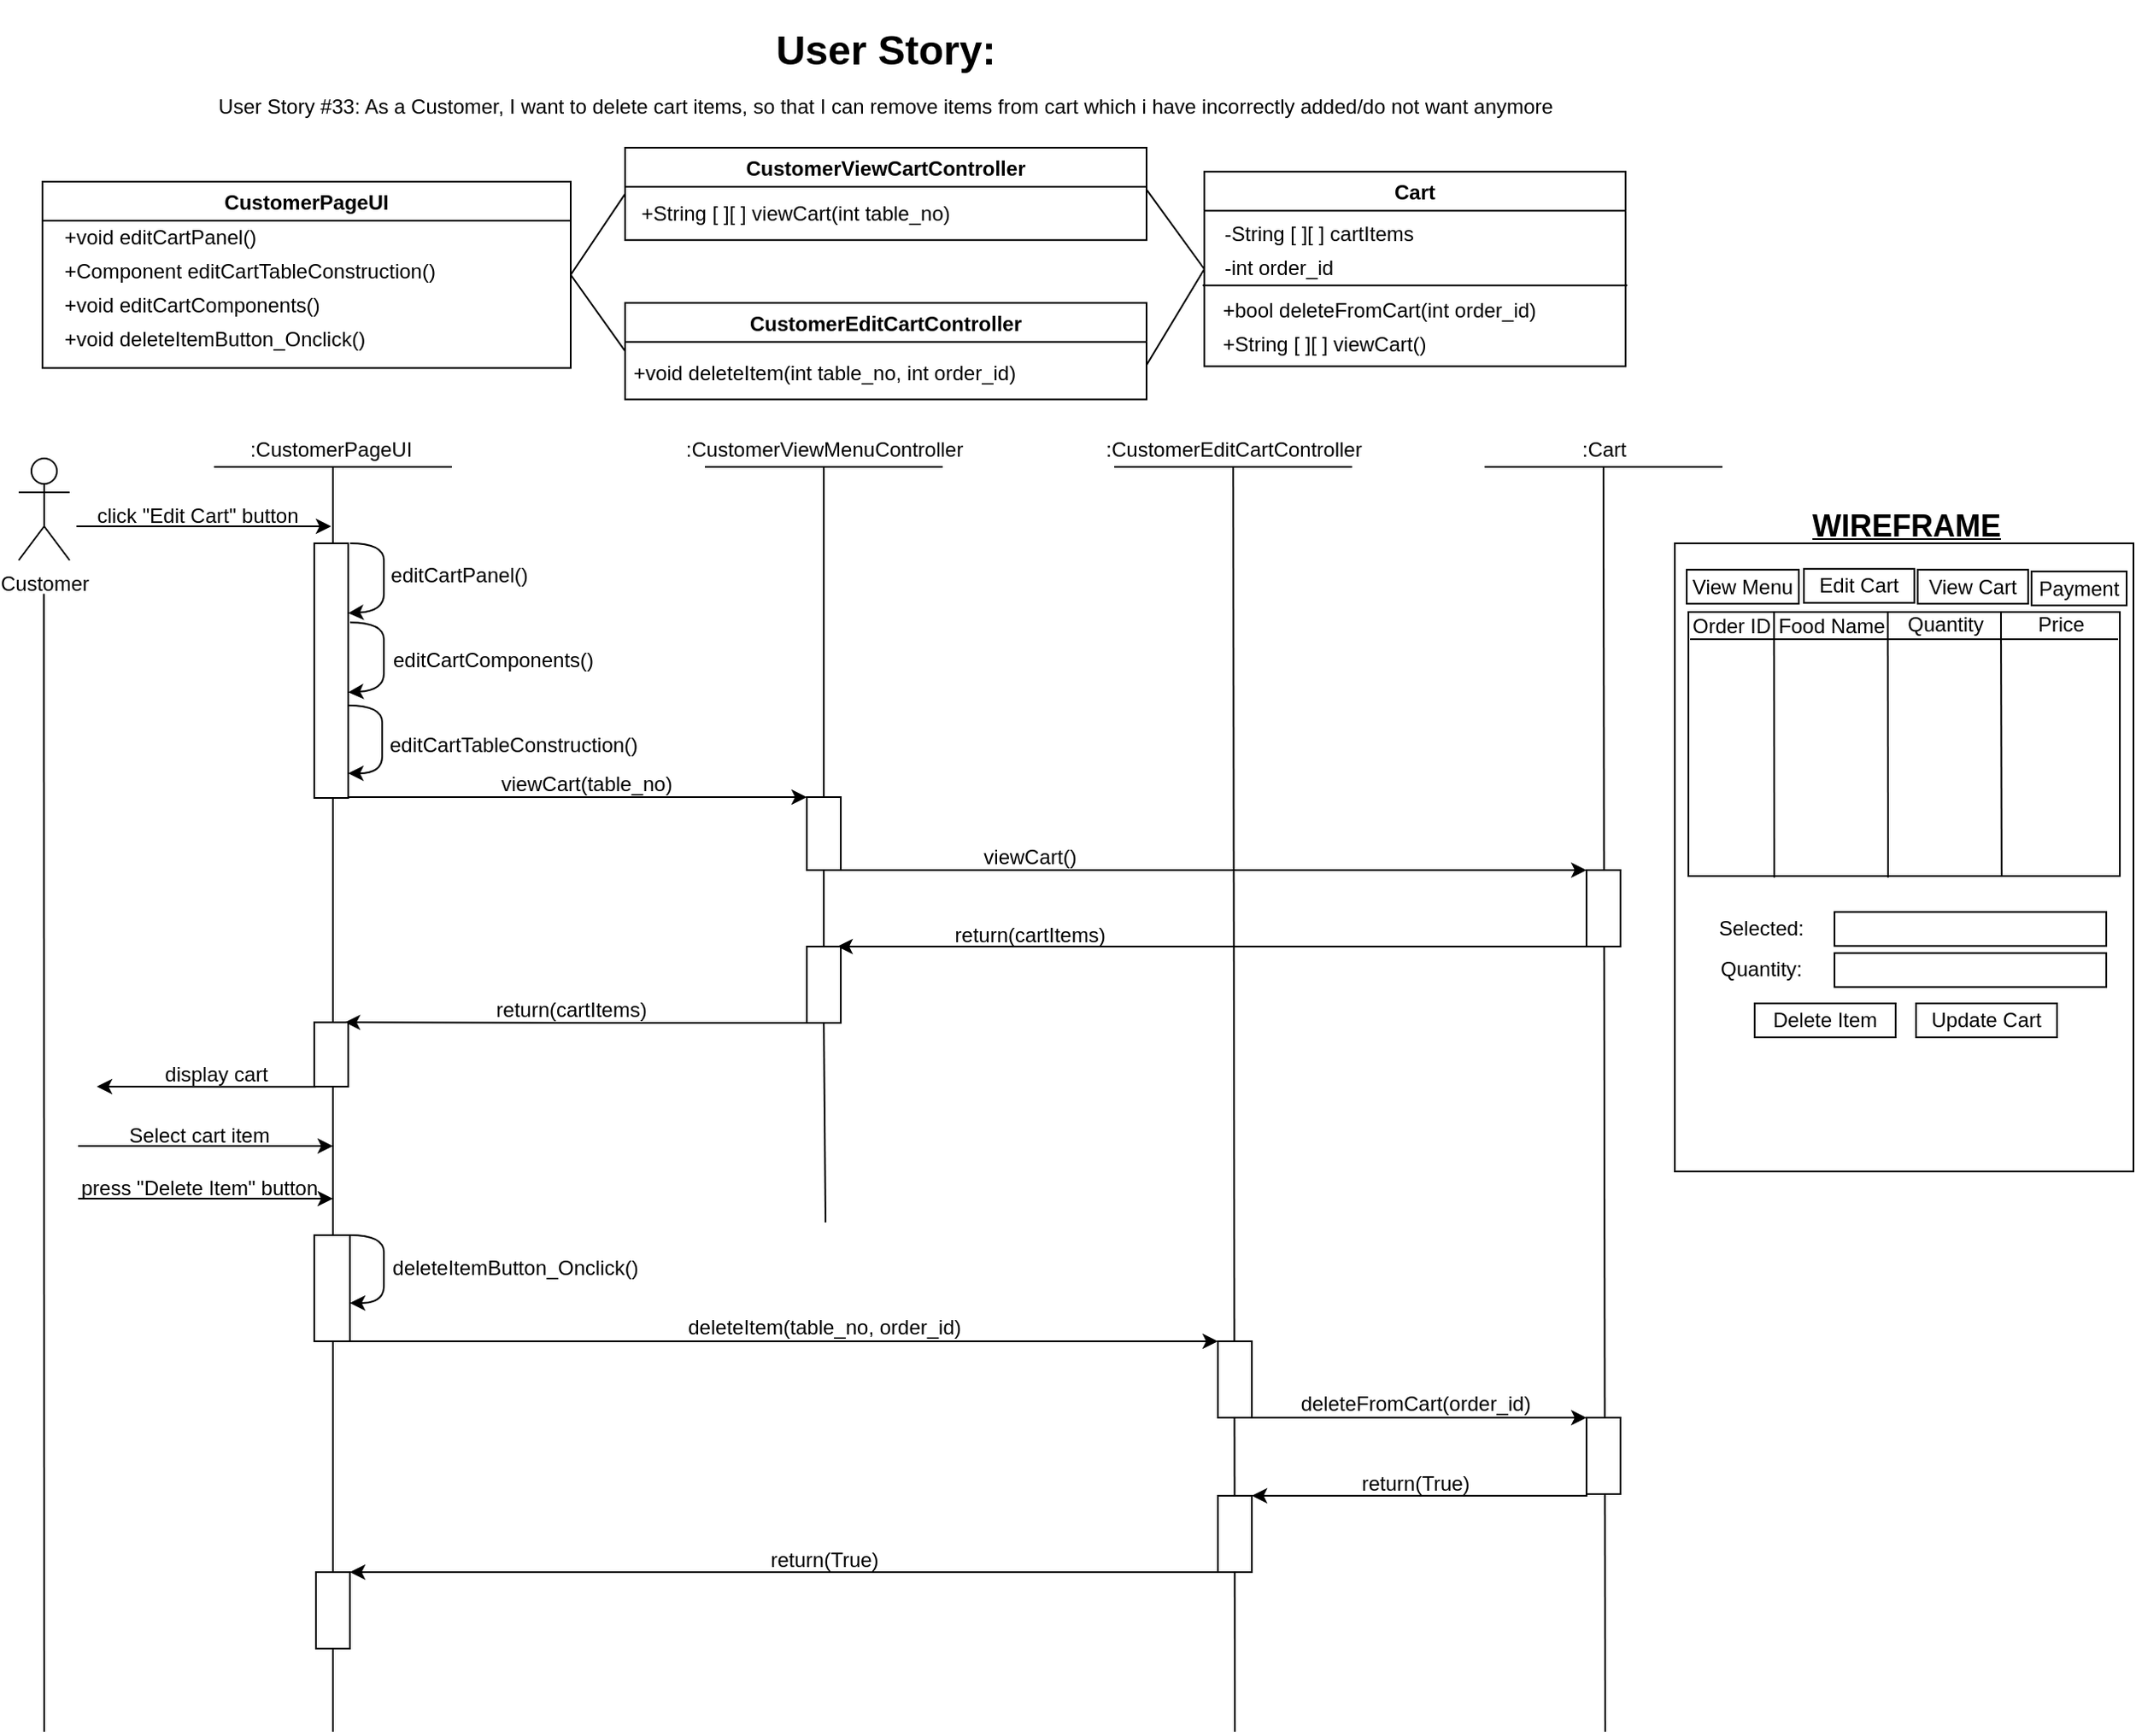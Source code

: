 <mxfile version="17.4.2" type="device"><diagram id="kgpKYQtTHZ0yAKxKKP6v" name="Page-1"><mxGraphModel dx="1342" dy="905" grid="1" gridSize="10" guides="1" tooltips="1" connect="1" arrows="1" fold="1" page="1" pageScale="1" pageWidth="1100" pageHeight="850" math="0" shadow="0"><root><mxCell id="0"/><mxCell id="1" parent="0"/><mxCell id="mVnDYLcZ4ThO6AwSMS_t-3" value="" style="endArrow=none;html=1;rounded=0;entryX=0.5;entryY=0.982;entryDx=0;entryDy=0;entryPerimeter=0;" parent="1" target="mVnDYLcZ4ThO6AwSMS_t-1" edge="1"><mxGeometry width="50" height="50" relative="1" as="geometry"><mxPoint x="959" y="1030" as="sourcePoint"/><mxPoint x="958" y="290" as="targetPoint"/></mxGeometry></mxCell><mxCell id="jZgrcrFYeaZh8gr0yXMg-41" value="" style="rounded=0;whiteSpace=wrap;html=1;" parent="1" vertex="1"><mxGeometry x="1000" y="330" width="270" height="370" as="geometry"/></mxCell><mxCell id="jZgrcrFYeaZh8gr0yXMg-58" value="" style="endArrow=none;html=1;rounded=0;fontSize=17;" parent="1" edge="1"><mxGeometry width="50" height="50" relative="1" as="geometry"><mxPoint x="210" y="1030" as="sourcePoint"/><mxPoint x="210" y="285.5" as="targetPoint"/></mxGeometry></mxCell><mxCell id="jZgrcrFYeaZh8gr0yXMg-2" value="CustomerPageUI" style="swimlane;" parent="1" vertex="1"><mxGeometry x="39" y="117" width="311" height="109.79" as="geometry"/></mxCell><mxCell id="jZgrcrFYeaZh8gr0yXMg-3" value="+void editCartPanel()" style="text;html=1;align=left;verticalAlign=middle;resizable=0;points=[];autosize=1;strokeColor=none;fillColor=none;" parent="jZgrcrFYeaZh8gr0yXMg-2" vertex="1"><mxGeometry x="11" y="23" width="130" height="20" as="geometry"/></mxCell><mxCell id="UyJxPFIOWj1iNq7rBaPs-1" value="+Component editCartTableConstruction()" style="text;html=1;align=left;verticalAlign=middle;resizable=0;points=[];autosize=1;strokeColor=none;fillColor=none;" parent="jZgrcrFYeaZh8gr0yXMg-2" vertex="1"><mxGeometry x="11" y="43" width="230" height="20" as="geometry"/></mxCell><mxCell id="3pkiMZ76L7Jx5bTfX0Fe-9" value="+void editCartComponents()" style="text;html=1;align=left;verticalAlign=middle;resizable=0;points=[];autosize=1;strokeColor=none;fillColor=none;" parent="jZgrcrFYeaZh8gr0yXMg-2" vertex="1"><mxGeometry x="11" y="63" width="170" height="20" as="geometry"/></mxCell><mxCell id="3pkiMZ76L7Jx5bTfX0Fe-10" value="+void deleteItemButton_Onclick()" style="text;html=1;align=left;verticalAlign=middle;resizable=0;points=[];autosize=1;strokeColor=none;fillColor=none;" parent="jZgrcrFYeaZh8gr0yXMg-2" vertex="1"><mxGeometry x="11" y="83.0" width="190" height="20" as="geometry"/></mxCell><mxCell id="jZgrcrFYeaZh8gr0yXMg-6" value="CustomerViewCartController" style="swimlane;startSize=23;" parent="1" vertex="1"><mxGeometry x="382" y="97" width="307" height="54.32" as="geometry"/></mxCell><mxCell id="jZgrcrFYeaZh8gr0yXMg-7" value="&lt;div style=&quot;text-align: left&quot;&gt;+String [ ][ ] viewCart(int table_no)&lt;/div&gt;" style="text;html=1;align=center;verticalAlign=middle;resizable=0;points=[];autosize=1;strokeColor=none;fillColor=none;" parent="jZgrcrFYeaZh8gr0yXMg-6" vertex="1"><mxGeometry y="29" width="200" height="20" as="geometry"/></mxCell><mxCell id="jZgrcrFYeaZh8gr0yXMg-8" value="Cart" style="swimlane;" parent="1" vertex="1"><mxGeometry x="723" y="111.18" width="248" height="114.61" as="geometry"/></mxCell><mxCell id="jZgrcrFYeaZh8gr0yXMg-12" value="" style="endArrow=none;html=1;rounded=0;" parent="jZgrcrFYeaZh8gr0yXMg-8" edge="1"><mxGeometry width="50" height="50" relative="1" as="geometry"><mxPoint x="-1" y="67" as="sourcePoint"/><mxPoint x="249" y="67" as="targetPoint"/></mxGeometry></mxCell><mxCell id="jZgrcrFYeaZh8gr0yXMg-13" value="&lt;div style=&quot;text-align: justify&quot;&gt;+String [ ][ ] viewCart()&lt;/div&gt;" style="text;html=1;align=left;verticalAlign=middle;resizable=0;points=[];autosize=1;strokeColor=none;fillColor=none;" parent="jZgrcrFYeaZh8gr0yXMg-8" vertex="1"><mxGeometry x="9" y="92" width="140" height="20" as="geometry"/></mxCell><mxCell id="8a033JhcUuYnLw-s18lT-4" value="-String [ ][ ] cartItems" style="text;html=1;align=left;verticalAlign=middle;resizable=0;points=[];autosize=1;strokeColor=none;fillColor=none;" parent="jZgrcrFYeaZh8gr0yXMg-8" vertex="1"><mxGeometry x="10" y="27" width="130" height="20" as="geometry"/></mxCell><mxCell id="3pkiMZ76L7Jx5bTfX0Fe-19" value="&lt;div style=&quot;text-align: justify&quot;&gt;+bool deleteFromCart(int order_id)&lt;/div&gt;" style="text;html=1;align=left;verticalAlign=middle;resizable=0;points=[];autosize=1;strokeColor=none;fillColor=none;" parent="jZgrcrFYeaZh8gr0yXMg-8" vertex="1"><mxGeometry x="9" y="72" width="200" height="20" as="geometry"/></mxCell><mxCell id="3pkiMZ76L7Jx5bTfX0Fe-18" value="-int order_id" style="text;html=1;align=left;verticalAlign=middle;resizable=0;points=[];autosize=1;strokeColor=none;fillColor=none;" parent="jZgrcrFYeaZh8gr0yXMg-8" vertex="1"><mxGeometry x="10" y="47.0" width="80" height="20" as="geometry"/></mxCell><mxCell id="jZgrcrFYeaZh8gr0yXMg-15" value="" style="endArrow=none;html=1;rounded=0;exitX=1;exitY=0.5;exitDx=0;exitDy=0;entryX=0;entryY=0.5;entryDx=0;entryDy=0;" parent="1" source="jZgrcrFYeaZh8gr0yXMg-2" target="jZgrcrFYeaZh8gr0yXMg-6" edge="1"><mxGeometry width="50" height="50" relative="1" as="geometry"><mxPoint x="573" y="428.33" as="sourcePoint"/><mxPoint x="623" y="378.33" as="targetPoint"/></mxGeometry></mxCell><mxCell id="jZgrcrFYeaZh8gr0yXMg-16" value="" style="endArrow=none;html=1;rounded=0;entryX=0;entryY=0.5;entryDx=0;entryDy=0;exitX=1;exitY=0.5;exitDx=0;exitDy=0;" parent="1" target="jZgrcrFYeaZh8gr0yXMg-8" edge="1"><mxGeometry width="50" height="50" relative="1" as="geometry"><mxPoint x="689" y="121.71" as="sourcePoint"/><mxPoint x="740" y="121.71" as="targetPoint"/></mxGeometry></mxCell><mxCell id="jZgrcrFYeaZh8gr0yXMg-17" style="edgeStyle=orthogonalEdgeStyle;rounded=0;orthogonalLoop=1;jettySize=auto;html=1;" parent="1" edge="1"><mxGeometry relative="1" as="geometry"><mxPoint x="209" y="320" as="targetPoint"/><Array as="points"><mxPoint x="109" y="320"/><mxPoint x="109" y="320"/></Array><mxPoint x="59" y="320" as="sourcePoint"/></mxGeometry></mxCell><mxCell id="jZgrcrFYeaZh8gr0yXMg-18" value="Customer" style="shape=umlActor;verticalLabelPosition=bottom;verticalAlign=top;html=1;outlineConnect=0;" parent="1" vertex="1"><mxGeometry x="25" y="280" width="30" height="60" as="geometry"/></mxCell><mxCell id="jZgrcrFYeaZh8gr0yXMg-19" value=":CustomerPageUI" style="text;html=1;strokeColor=none;fillColor=none;align=center;verticalAlign=middle;whiteSpace=wrap;rounded=0;" parent="1" vertex="1"><mxGeometry x="179" y="260" width="60" height="30" as="geometry"/></mxCell><mxCell id="jZgrcrFYeaZh8gr0yXMg-20" value=":CustomerViewMenuController" style="text;html=1;align=center;verticalAlign=middle;resizable=0;points=[];autosize=1;strokeColor=none;fillColor=none;" parent="1" vertex="1"><mxGeometry x="409" y="265" width="180" height="20" as="geometry"/></mxCell><mxCell id="jZgrcrFYeaZh8gr0yXMg-21" value=":CustomerEditCartController" style="text;html=1;align=center;verticalAlign=middle;resizable=0;points=[];autosize=1;strokeColor=none;fillColor=none;" parent="1" vertex="1"><mxGeometry x="655" y="265" width="170" height="20" as="geometry"/></mxCell><mxCell id="jZgrcrFYeaZh8gr0yXMg-22" value="" style="endArrow=none;html=1;rounded=0;" parent="1" edge="1"><mxGeometry width="50" height="50" relative="1" as="geometry"><mxPoint x="140" y="285" as="sourcePoint"/><mxPoint x="280.0" y="285" as="targetPoint"/></mxGeometry></mxCell><mxCell id="jZgrcrFYeaZh8gr0yXMg-23" value="" style="endArrow=none;html=1;rounded=0;" parent="1" edge="1"><mxGeometry width="50" height="50" relative="1" as="geometry"><mxPoint x="429.0" y="285" as="sourcePoint"/><mxPoint x="569" y="285" as="targetPoint"/></mxGeometry></mxCell><mxCell id="jZgrcrFYeaZh8gr0yXMg-24" value="" style="endArrow=none;html=1;rounded=0;" parent="1" edge="1"><mxGeometry width="50" height="50" relative="1" as="geometry"><mxPoint x="670" y="285" as="sourcePoint"/><mxPoint x="810" y="285" as="targetPoint"/></mxGeometry></mxCell><mxCell id="jZgrcrFYeaZh8gr0yXMg-27" value="" style="endArrow=classic;html=1;rounded=0;entryX=0;entryY=0;entryDx=0;entryDy=0;" parent="1" edge="1"><mxGeometry width="50" height="50" relative="1" as="geometry"><mxPoint x="209" y="479.5" as="sourcePoint"/><mxPoint x="489" y="479.5" as="targetPoint"/></mxGeometry></mxCell><mxCell id="jZgrcrFYeaZh8gr0yXMg-28" value="&lt;div style=&quot;text-align: left&quot;&gt;&lt;span&gt;viewCart(table_no)&lt;/span&gt;&lt;/div&gt;" style="text;html=1;align=center;verticalAlign=middle;resizable=0;points=[];autosize=1;strokeColor=none;fillColor=none;" parent="1" vertex="1"><mxGeometry x="299" y="461.5" width="120" height="20" as="geometry"/></mxCell><mxCell id="jZgrcrFYeaZh8gr0yXMg-29" style="edgeStyle=orthogonalEdgeStyle;rounded=0;orthogonalLoop=1;jettySize=auto;html=1;exitX=1;exitY=1;exitDx=0;exitDy=0;entryX=0;entryY=0;entryDx=0;entryDy=0;" parent="1" source="jZgrcrFYeaZh8gr0yXMg-57" target="jZgrcrFYeaZh8gr0yXMg-53" edge="1"><mxGeometry relative="1" as="geometry"><Array as="points"><mxPoint x="723" y="522.5"/><mxPoint x="723" y="522.5"/></Array><mxPoint x="509" y="527.5" as="sourcePoint"/></mxGeometry></mxCell><mxCell id="jZgrcrFYeaZh8gr0yXMg-30" value="" style="endArrow=none;html=1;rounded=0;startArrow=none;entryX=0.5;entryY=1;entryDx=0;entryDy=0;entryPerimeter=0;" parent="1" source="jZgrcrFYeaZh8gr0yXMg-100" target="jZgrcrFYeaZh8gr0yXMg-20" edge="1"><mxGeometry width="50" height="50" relative="1" as="geometry"><mxPoint x="499" y="962.5" as="sourcePoint"/><mxPoint x="497" y="280" as="targetPoint"/></mxGeometry></mxCell><mxCell id="jZgrcrFYeaZh8gr0yXMg-34" value="" style="endArrow=none;html=1;rounded=0;entryX=0.5;entryY=0.982;entryDx=0;entryDy=0;entryPerimeter=0;" parent="1" target="jZgrcrFYeaZh8gr0yXMg-21" edge="1"><mxGeometry width="50" height="50" relative="1" as="geometry"><mxPoint x="741" y="1030" as="sourcePoint"/><mxPoint x="740" y="290" as="targetPoint"/></mxGeometry></mxCell><mxCell id="jZgrcrFYeaZh8gr0yXMg-42" value="View Menu" style="rounded=0;whiteSpace=wrap;html=1;" parent="1" vertex="1"><mxGeometry x="1007" y="345.59" width="66" height="20" as="geometry"/></mxCell><mxCell id="jZgrcrFYeaZh8gr0yXMg-44" value="Edit Cart" style="rounded=0;whiteSpace=wrap;html=1;" parent="1" vertex="1"><mxGeometry x="1076" y="345.09" width="65" height="20" as="geometry"/></mxCell><mxCell id="jZgrcrFYeaZh8gr0yXMg-45" value="View Cart" style="rounded=0;whiteSpace=wrap;html=1;" parent="1" vertex="1"><mxGeometry x="1143" y="345.59" width="65" height="20" as="geometry"/></mxCell><mxCell id="jZgrcrFYeaZh8gr0yXMg-46" value="Payment" style="rounded=0;whiteSpace=wrap;html=1;" parent="1" vertex="1"><mxGeometry x="1210" y="346.59" width="56" height="20" as="geometry"/></mxCell><mxCell id="jZgrcrFYeaZh8gr0yXMg-51" value="Delete Item" style="rounded=0;whiteSpace=wrap;html=1;" parent="1" vertex="1"><mxGeometry x="1047" y="601" width="83" height="20" as="geometry"/></mxCell><mxCell id="jZgrcrFYeaZh8gr0yXMg-52" value="&lt;b&gt;&lt;u&gt;&lt;font style=&quot;font-size: 18px&quot;&gt;WIREFRAME&lt;/font&gt;&lt;/u&gt;&lt;/b&gt;" style="text;html=1;align=center;verticalAlign=middle;resizable=0;points=[];autosize=1;strokeColor=none;fillColor=none;" parent="1" vertex="1"><mxGeometry x="1071" y="310" width="130" height="20" as="geometry"/></mxCell><mxCell id="jZgrcrFYeaZh8gr0yXMg-102" style="edgeStyle=orthogonalEdgeStyle;rounded=0;orthogonalLoop=1;jettySize=auto;html=1;exitX=0;exitY=1;exitDx=0;exitDy=0;entryX=0.5;entryY=0;entryDx=0;entryDy=0;fontSize=12;" parent="1" source="jZgrcrFYeaZh8gr0yXMg-53" edge="1"><mxGeometry relative="1" as="geometry"><mxPoint x="807" y="567.5" as="sourcePoint"/><mxPoint x="507" y="567.5" as="targetPoint"/><Array as="points"><mxPoint x="680" y="568"/><mxPoint x="680" y="568"/></Array></mxGeometry></mxCell><mxCell id="jZgrcrFYeaZh8gr0yXMg-53" value="" style="rounded=0;whiteSpace=wrap;html=1;" parent="1" vertex="1"><mxGeometry x="948" y="522.5" width="20" height="45" as="geometry"/></mxCell><mxCell id="jZgrcrFYeaZh8gr0yXMg-54" value="click &quot;Edit Cart&quot; button" style="text;html=1;align=center;verticalAlign=middle;resizable=0;points=[];autosize=1;strokeColor=none;fillColor=none;" parent="1" vertex="1"><mxGeometry x="65" y="304" width="130" height="20" as="geometry"/></mxCell><mxCell id="jZgrcrFYeaZh8gr0yXMg-57" value="" style="rounded=0;whiteSpace=wrap;html=1;" parent="1" vertex="1"><mxGeometry x="489" y="479.5" width="20" height="43" as="geometry"/></mxCell><mxCell id="jZgrcrFYeaZh8gr0yXMg-63" value="" style="curved=1;endArrow=classic;html=1;rounded=0;entryX=0.95;entryY=0.392;entryDx=0;entryDy=0;exitX=1;exitY=0;exitDx=0;exitDy=0;entryPerimeter=0;" parent="1" edge="1"><mxGeometry width="50" height="50" relative="1" as="geometry"><mxPoint x="220" y="330" as="sourcePoint"/><mxPoint x="219.0" y="371.16" as="targetPoint"/><Array as="points"><mxPoint x="240" y="330"/><mxPoint x="240" y="350"/><mxPoint x="240" y="370"/></Array></mxGeometry></mxCell><mxCell id="jZgrcrFYeaZh8gr0yXMg-64" value="" style="rounded=0;whiteSpace=wrap;html=1;" parent="1" vertex="1"><mxGeometry x="199" y="330" width="20" height="150" as="geometry"/></mxCell><mxCell id="jZgrcrFYeaZh8gr0yXMg-65" value="&lt;span style=&quot;font-size: 12px&quot;&gt;editCartPanel()&lt;/span&gt;" style="text;html=1;align=center;verticalAlign=middle;resizable=0;points=[];autosize=1;strokeColor=none;fillColor=none;fontSize=16;" parent="1" vertex="1"><mxGeometry x="234" y="331.76" width="100" height="30" as="geometry"/></mxCell><mxCell id="jZgrcrFYeaZh8gr0yXMg-84" value="" style="rounded=0;whiteSpace=wrap;html=1;" parent="1" vertex="1"><mxGeometry x="1008" y="370.5" width="254" height="155.5" as="geometry"/></mxCell><mxCell id="jZgrcrFYeaZh8gr0yXMg-85" value="Order ID" style="text;html=1;align=center;verticalAlign=middle;resizable=0;points=[];autosize=1;strokeColor=none;fillColor=none;" parent="1" vertex="1"><mxGeometry x="1003" y="368.5" width="60" height="20" as="geometry"/></mxCell><mxCell id="jZgrcrFYeaZh8gr0yXMg-86" value="Food Name" style="text;html=1;align=center;verticalAlign=middle;resizable=0;points=[];autosize=1;strokeColor=none;fillColor=none;" parent="1" vertex="1"><mxGeometry x="1052" y="368.5" width="80" height="20" as="geometry"/></mxCell><mxCell id="jZgrcrFYeaZh8gr0yXMg-88" value="Price" style="text;html=1;align=center;verticalAlign=middle;resizable=0;points=[];autosize=1;strokeColor=none;fillColor=none;" parent="1" vertex="1"><mxGeometry x="1207" y="367.5" width="40" height="20" as="geometry"/></mxCell><mxCell id="jZgrcrFYeaZh8gr0yXMg-90" value="" style="endArrow=none;html=1;rounded=0;entryX=0.033;entryY=-0.067;entryDx=0;entryDy=0;entryPerimeter=0;exitX=0.262;exitY=1.006;exitDx=0;exitDy=0;exitPerimeter=0;" parent="1" edge="1"><mxGeometry width="50" height="50" relative="1" as="geometry"><mxPoint x="1058.548" y="526.933" as="sourcePoint"/><mxPoint x="1058.36" y="370.56" as="targetPoint"/></mxGeometry></mxCell><mxCell id="jZgrcrFYeaZh8gr0yXMg-92" value="" style="endArrow=none;html=1;rounded=0;entryX=0.033;entryY=-0.067;entryDx=0;entryDy=0;entryPerimeter=0;exitX=0.726;exitY=1.003;exitDx=0;exitDy=0;exitPerimeter=0;" parent="1" source="jZgrcrFYeaZh8gr0yXMg-84" edge="1"><mxGeometry width="50" height="50" relative="1" as="geometry"><mxPoint x="1192.636" y="510.44" as="sourcePoint"/><mxPoint x="1192" y="370.5" as="targetPoint"/></mxGeometry></mxCell><mxCell id="jZgrcrFYeaZh8gr0yXMg-94" value="" style="endArrow=none;html=1;rounded=0;exitX=0.194;exitY=0.99;exitDx=0;exitDy=0;exitPerimeter=0;" parent="1" edge="1"><mxGeometry width="50" height="50" relative="1" as="geometry"><mxPoint x="1008.996" y="386.5" as="sourcePoint"/><mxPoint x="1261" y="386.5" as="targetPoint"/></mxGeometry></mxCell><mxCell id="jZgrcrFYeaZh8gr0yXMg-99" value="&lt;h1&gt;User Story:&lt;br&gt;&lt;font style=&quot;font-size: 12px ; font-weight: normal&quot;&gt;User Story #33: As a Customer, I want to delete cart items, so that I can remove items from cart which i have incorrectly added/do not want anymore&lt;/font&gt;&lt;/h1&gt;" style="text;html=1;strokeColor=none;fillColor=none;spacing=5;spacingTop=-20;whiteSpace=wrap;overflow=hidden;rounded=0;align=center;" parent="1" vertex="1"><mxGeometry x="123" y="20" width="825" height="75" as="geometry"/></mxCell><mxCell id="jZgrcrFYeaZh8gr0yXMg-100" value="" style="rounded=0;whiteSpace=wrap;html=1;" parent="1" vertex="1"><mxGeometry x="489" y="567.5" width="20" height="45" as="geometry"/></mxCell><mxCell id="jZgrcrFYeaZh8gr0yXMg-101" value="" style="endArrow=none;html=1;rounded=0;startArrow=none;entryX=0.5;entryY=1;entryDx=0;entryDy=0;entryPerimeter=0;" parent="1" target="jZgrcrFYeaZh8gr0yXMg-100" edge="1"><mxGeometry width="50" height="50" relative="1" as="geometry"><mxPoint x="500" y="730" as="sourcePoint"/><mxPoint x="499" y="274.27" as="targetPoint"/></mxGeometry></mxCell><mxCell id="jZgrcrFYeaZh8gr0yXMg-103" value="return(cartItems)" style="text;html=1;align=center;verticalAlign=middle;resizable=0;points=[];autosize=1;strokeColor=none;fillColor=none;fontSize=12;" parent="1" vertex="1"><mxGeometry x="570" y="550.5" width="100" height="20" as="geometry"/></mxCell><mxCell id="jZgrcrFYeaZh8gr0yXMg-104" style="edgeStyle=orthogonalEdgeStyle;rounded=0;orthogonalLoop=1;jettySize=auto;html=1;entryX=0.5;entryY=0;entryDx=0;entryDy=0;fontSize=12;" parent="1" edge="1"><mxGeometry relative="1" as="geometry"><mxPoint x="493" y="612.5" as="sourcePoint"/><mxPoint x="217" y="612.17" as="targetPoint"/><Array as="points"><mxPoint x="373" y="612.17"/><mxPoint x="373" y="612.17"/></Array></mxGeometry></mxCell><mxCell id="jZgrcrFYeaZh8gr0yXMg-105" value="" style="rounded=0;whiteSpace=wrap;html=1;" parent="1" vertex="1"><mxGeometry x="199" y="612.17" width="20" height="37.83" as="geometry"/></mxCell><mxCell id="zjGWkaBwXdOVX580WXJV-7" value="" style="endArrow=none;html=1;rounded=0;" parent="1" edge="1"><mxGeometry width="50" height="50" relative="1" as="geometry"><mxPoint x="40" y="1030" as="sourcePoint"/><mxPoint x="39.8" y="359.77" as="targetPoint"/></mxGeometry></mxCell><mxCell id="8a033JhcUuYnLw-s18lT-1" value="" style="curved=1;endArrow=classic;html=1;rounded=0;entryX=1;entryY=1;entryDx=0;entryDy=0;exitX=1;exitY=0;exitDx=0;exitDy=0;" parent="1" edge="1"><mxGeometry width="50" height="50" relative="1" as="geometry"><mxPoint x="219" y="425.5" as="sourcePoint"/><mxPoint x="219" y="465.5" as="targetPoint"/><Array as="points"><mxPoint x="239" y="425.5"/><mxPoint x="239" y="445.5"/><mxPoint x="239" y="465.5"/></Array></mxGeometry></mxCell><mxCell id="8a033JhcUuYnLw-s18lT-3" value="&lt;span style=&quot;font-size: 12px&quot;&gt;editCartTableConstruction()&lt;/span&gt;" style="text;html=1;align=center;verticalAlign=middle;resizable=0;points=[];autosize=1;strokeColor=none;fillColor=none;fontSize=16;" parent="1" vertex="1"><mxGeometry x="236" y="431.5" width="160" height="30" as="geometry"/></mxCell><mxCell id="UyJxPFIOWj1iNq7rBaPs-9" value="" style="endArrow=classic;html=1;rounded=0;" parent="1" edge="1"><mxGeometry width="50" height="50" relative="1" as="geometry"><mxPoint x="200" y="650.17" as="sourcePoint"/><mxPoint x="71" y="650" as="targetPoint"/></mxGeometry></mxCell><mxCell id="UyJxPFIOWj1iNq7rBaPs-10" value="display cart" style="text;html=1;align=center;verticalAlign=middle;resizable=0;points=[];autosize=1;strokeColor=none;fillColor=none;" parent="1" vertex="1"><mxGeometry x="101" y="633.17" width="80" height="20" as="geometry"/></mxCell><mxCell id="UyJxPFIOWj1iNq7rBaPs-18" value="Selected:" style="text;html=1;strokeColor=none;fillColor=none;align=center;verticalAlign=middle;whiteSpace=wrap;rounded=0;" parent="1" vertex="1"><mxGeometry x="1008" y="543.0" width="86" height="28.33" as="geometry"/></mxCell><mxCell id="UyJxPFIOWj1iNq7rBaPs-19" value="" style="rounded=0;whiteSpace=wrap;html=1;" parent="1" vertex="1"><mxGeometry x="1094" y="547.17" width="160" height="20" as="geometry"/></mxCell><mxCell id="UyJxPFIOWj1iNq7rBaPs-20" value="Quantity:" style="text;html=1;strokeColor=none;fillColor=none;align=center;verticalAlign=middle;whiteSpace=wrap;rounded=0;" parent="1" vertex="1"><mxGeometry x="1008" y="567.17" width="86" height="28.33" as="geometry"/></mxCell><mxCell id="UyJxPFIOWj1iNq7rBaPs-21" value="" style="rounded=0;whiteSpace=wrap;html=1;" parent="1" vertex="1"><mxGeometry x="1094" y="571.34" width="160" height="20" as="geometry"/></mxCell><mxCell id="3pkiMZ76L7Jx5bTfX0Fe-4" value="return(cartItems)" style="text;html=1;align=center;verticalAlign=middle;resizable=0;points=[];autosize=1;strokeColor=none;fillColor=none;fontSize=12;" parent="1" vertex="1"><mxGeometry x="300" y="595.0" width="100" height="20" as="geometry"/></mxCell><mxCell id="3pkiMZ76L7Jx5bTfX0Fe-5" value="" style="curved=1;endArrow=classic;html=1;rounded=0;entryX=0.95;entryY=0.392;entryDx=0;entryDy=0;exitX=1;exitY=0;exitDx=0;exitDy=0;entryPerimeter=0;" parent="1" edge="1"><mxGeometry width="50" height="50" relative="1" as="geometry"><mxPoint x="220" y="376.59" as="sourcePoint"/><mxPoint x="219.0" y="417.75" as="targetPoint"/><Array as="points"><mxPoint x="240" y="376.59"/><mxPoint x="240" y="396.59"/><mxPoint x="240" y="416.59"/></Array></mxGeometry></mxCell><mxCell id="3pkiMZ76L7Jx5bTfX0Fe-6" value="&lt;span style=&quot;font-size: 12px&quot;&gt;editCartComponents()&lt;/span&gt;" style="text;html=1;align=center;verticalAlign=middle;resizable=0;points=[];autosize=1;strokeColor=none;fillColor=none;fontSize=16;" parent="1" vertex="1"><mxGeometry x="239" y="382.09" width="130" height="30" as="geometry"/></mxCell><mxCell id="3pkiMZ76L7Jx5bTfX0Fe-11" value="CustomerEditCartController" style="swimlane;startSize=23;" parent="1" vertex="1"><mxGeometry x="382" y="188.42" width="307" height="56.79" as="geometry"/></mxCell><mxCell id="3pkiMZ76L7Jx5bTfX0Fe-12" value="&lt;div style=&quot;text-align: left&quot;&gt;+void deleteItem(int table_no, int order_id)&lt;/div&gt;" style="text;html=1;align=center;verticalAlign=middle;resizable=0;points=[];autosize=1;strokeColor=none;fillColor=none;" parent="3pkiMZ76L7Jx5bTfX0Fe-11" vertex="1"><mxGeometry x="-3" y="31.58" width="240" height="20" as="geometry"/></mxCell><mxCell id="3pkiMZ76L7Jx5bTfX0Fe-13" value="" style="endArrow=none;html=1;rounded=0;entryX=0;entryY=0.5;entryDx=0;entryDy=0;exitX=1;exitY=0.5;exitDx=0;exitDy=0;" parent="1" source="jZgrcrFYeaZh8gr0yXMg-2" target="3pkiMZ76L7Jx5bTfX0Fe-11" edge="1"><mxGeometry width="50" height="50" relative="1" as="geometry"><mxPoint x="356" y="197.21" as="sourcePoint"/><mxPoint x="392" y="132.0" as="targetPoint"/></mxGeometry></mxCell><mxCell id="3pkiMZ76L7Jx5bTfX0Fe-22" value="" style="endArrow=none;html=1;rounded=0;entryX=0;entryY=0.5;entryDx=0;entryDy=0;exitX=1;exitY=0.5;exitDx=0;exitDy=0;" parent="1" target="jZgrcrFYeaZh8gr0yXMg-8" edge="1"><mxGeometry width="50" height="50" relative="1" as="geometry"><mxPoint x="689" y="224.96" as="sourcePoint"/><mxPoint x="740" y="224.96" as="targetPoint"/></mxGeometry></mxCell><mxCell id="3pkiMZ76L7Jx5bTfX0Fe-40" style="edgeStyle=orthogonalEdgeStyle;rounded=0;orthogonalLoop=1;jettySize=auto;html=1;exitX=0;exitY=1;exitDx=0;exitDy=0;entryX=1;entryY=0;entryDx=0;entryDy=0;" parent="1" source="3pkiMZ76L7Jx5bTfX0Fe-27" target="3pkiMZ76L7Jx5bTfX0Fe-39" edge="1"><mxGeometry relative="1" as="geometry"><Array as="points"><mxPoint x="948" y="891"/></Array></mxGeometry></mxCell><mxCell id="3pkiMZ76L7Jx5bTfX0Fe-27" value="" style="rounded=0;whiteSpace=wrap;html=1;" parent="1" vertex="1"><mxGeometry x="948" y="845" width="20" height="45" as="geometry"/></mxCell><mxCell id="3pkiMZ76L7Jx5bTfX0Fe-35" style="edgeStyle=orthogonalEdgeStyle;rounded=0;orthogonalLoop=1;jettySize=auto;html=1;exitX=1;exitY=1;exitDx=0;exitDy=0;entryX=0;entryY=0;entryDx=0;entryDy=0;" parent="1" source="3pkiMZ76L7Jx5bTfX0Fe-28" target="3pkiMZ76L7Jx5bTfX0Fe-34" edge="1"><mxGeometry relative="1" as="geometry"><Array as="points"><mxPoint x="290" y="800"/><mxPoint x="290" y="800"/></Array></mxGeometry></mxCell><mxCell id="3pkiMZ76L7Jx5bTfX0Fe-28" value="" style="rounded=0;whiteSpace=wrap;html=1;" parent="1" vertex="1"><mxGeometry x="199" y="737.5" width="21" height="62.5" as="geometry"/></mxCell><mxCell id="3pkiMZ76L7Jx5bTfX0Fe-30" style="edgeStyle=orthogonalEdgeStyle;rounded=0;orthogonalLoop=1;jettySize=auto;html=1;" parent="1" edge="1"><mxGeometry relative="1" as="geometry"><mxPoint x="210" y="685.0" as="targetPoint"/><Array as="points"><mxPoint x="110" y="685"/><mxPoint x="110" y="685"/></Array><mxPoint x="60" y="685.0" as="sourcePoint"/></mxGeometry></mxCell><mxCell id="3pkiMZ76L7Jx5bTfX0Fe-31" value="Select cart item" style="text;html=1;align=center;verticalAlign=middle;resizable=0;points=[];autosize=1;strokeColor=none;fillColor=none;" parent="1" vertex="1"><mxGeometry x="81" y="669" width="100" height="20" as="geometry"/></mxCell><mxCell id="3pkiMZ76L7Jx5bTfX0Fe-32" value="" style="curved=1;endArrow=classic;html=1;rounded=0;entryX=1;entryY=1;entryDx=0;entryDy=0;exitX=1;exitY=0;exitDx=0;exitDy=0;" parent="1" edge="1"><mxGeometry width="50" height="50" relative="1" as="geometry"><mxPoint x="220" y="737.5" as="sourcePoint"/><mxPoint x="220" y="777.5" as="targetPoint"/><Array as="points"><mxPoint x="240" y="737.5"/><mxPoint x="240" y="757.5"/><mxPoint x="240" y="777.5"/></Array></mxGeometry></mxCell><mxCell id="3pkiMZ76L7Jx5bTfX0Fe-33" value="&lt;span style=&quot;font-size: 12px&quot;&gt;deleteItemButton_Onclick()&lt;/span&gt;" style="text;html=1;align=center;verticalAlign=middle;resizable=0;points=[];autosize=1;strokeColor=none;fillColor=none;fontSize=16;" parent="1" vertex="1"><mxGeometry x="237" y="740" width="160" height="30" as="geometry"/></mxCell><mxCell id="3pkiMZ76L7Jx5bTfX0Fe-37" style="edgeStyle=orthogonalEdgeStyle;rounded=0;orthogonalLoop=1;jettySize=auto;html=1;exitX=1;exitY=1;exitDx=0;exitDy=0;entryX=0;entryY=0;entryDx=0;entryDy=0;" parent="1" source="3pkiMZ76L7Jx5bTfX0Fe-34" target="3pkiMZ76L7Jx5bTfX0Fe-27" edge="1"><mxGeometry relative="1" as="geometry"><Array as="points"><mxPoint x="760" y="845"/><mxPoint x="760" y="845"/></Array></mxGeometry></mxCell><mxCell id="3pkiMZ76L7Jx5bTfX0Fe-34" value="" style="rounded=0;whiteSpace=wrap;html=1;" parent="1" vertex="1"><mxGeometry x="731" y="800" width="20" height="45" as="geometry"/></mxCell><mxCell id="3pkiMZ76L7Jx5bTfX0Fe-36" value="&lt;span style=&quot;font-size: 12px&quot;&gt;deleteItem(table_no, order_id)&lt;/span&gt;" style="text;html=1;align=center;verticalAlign=middle;resizable=0;points=[];autosize=1;strokeColor=none;fillColor=none;fontSize=16;" parent="1" vertex="1"><mxGeometry x="409" y="775" width="180" height="30" as="geometry"/></mxCell><mxCell id="3pkiMZ76L7Jx5bTfX0Fe-38" value="&lt;span style=&quot;font-size: 12px&quot;&gt;deleteFromCart(order_id)&lt;/span&gt;" style="text;html=1;align=center;verticalAlign=middle;resizable=0;points=[];autosize=1;strokeColor=none;fillColor=none;fontSize=16;" parent="1" vertex="1"><mxGeometry x="772" y="820" width="150" height="30" as="geometry"/></mxCell><mxCell id="3pkiMZ76L7Jx5bTfX0Fe-44" style="edgeStyle=orthogonalEdgeStyle;rounded=0;orthogonalLoop=1;jettySize=auto;html=1;exitX=0;exitY=1;exitDx=0;exitDy=0;entryX=1;entryY=0;entryDx=0;entryDy=0;" parent="1" source="3pkiMZ76L7Jx5bTfX0Fe-39" target="3pkiMZ76L7Jx5bTfX0Fe-43" edge="1"><mxGeometry relative="1" as="geometry"><Array as="points"><mxPoint x="420" y="936"/><mxPoint x="420" y="936"/></Array></mxGeometry></mxCell><mxCell id="3pkiMZ76L7Jx5bTfX0Fe-39" value="" style="rounded=0;whiteSpace=wrap;html=1;" parent="1" vertex="1"><mxGeometry x="731" y="891" width="20" height="45" as="geometry"/></mxCell><mxCell id="3pkiMZ76L7Jx5bTfX0Fe-41" value="&lt;span style=&quot;font-size: 12px&quot;&gt;return(True)&lt;/span&gt;" style="text;html=1;align=center;verticalAlign=middle;resizable=0;points=[];autosize=1;strokeColor=none;fillColor=none;fontSize=16;" parent="1" vertex="1"><mxGeometry x="807" y="867" width="80" height="30" as="geometry"/></mxCell><mxCell id="3pkiMZ76L7Jx5bTfX0Fe-43" value="" style="rounded=0;whiteSpace=wrap;html=1;" parent="1" vertex="1"><mxGeometry x="200" y="936" width="20" height="45" as="geometry"/></mxCell><mxCell id="3pkiMZ76L7Jx5bTfX0Fe-45" value="&lt;span style=&quot;font-size: 12px&quot;&gt;return(True)&lt;/span&gt;" style="text;html=1;align=center;verticalAlign=middle;resizable=0;points=[];autosize=1;strokeColor=none;fillColor=none;fontSize=16;" parent="1" vertex="1"><mxGeometry x="459" y="912" width="80" height="30" as="geometry"/></mxCell><mxCell id="3pkiMZ76L7Jx5bTfX0Fe-46" value="&lt;div style=&quot;text-align: left&quot;&gt;&lt;span&gt;viewCart()&lt;/span&gt;&lt;/div&gt;" style="text;html=1;align=center;verticalAlign=middle;resizable=0;points=[];autosize=1;strokeColor=none;fillColor=none;" parent="1" vertex="1"><mxGeometry x="585" y="505.17" width="70" height="20" as="geometry"/></mxCell><mxCell id="3pkiMZ76L7Jx5bTfX0Fe-48" style="edgeStyle=orthogonalEdgeStyle;rounded=0;orthogonalLoop=1;jettySize=auto;html=1;" parent="1" edge="1"><mxGeometry relative="1" as="geometry"><mxPoint x="210" y="716" as="targetPoint"/><Array as="points"><mxPoint x="110" y="716"/><mxPoint x="110" y="716"/></Array><mxPoint x="60" y="716" as="sourcePoint"/></mxGeometry></mxCell><mxCell id="3pkiMZ76L7Jx5bTfX0Fe-49" value="press &quot;Delete Item&quot; button" style="text;html=1;align=center;verticalAlign=middle;resizable=0;points=[];autosize=1;strokeColor=none;fillColor=none;" parent="1" vertex="1"><mxGeometry x="56" y="700" width="150" height="20" as="geometry"/></mxCell><mxCell id="3pkiMZ76L7Jx5bTfX0Fe-51" value="" style="endArrow=none;html=1;rounded=0;entryX=0.033;entryY=-0.067;entryDx=0;entryDy=0;entryPerimeter=0;exitX=0.262;exitY=1.006;exitDx=0;exitDy=0;exitPerimeter=0;" parent="1" edge="1"><mxGeometry width="50" height="50" relative="1" as="geometry"><mxPoint x="1125.548" y="526.933" as="sourcePoint"/><mxPoint x="1125.36" y="370.56" as="targetPoint"/></mxGeometry></mxCell><mxCell id="3pkiMZ76L7Jx5bTfX0Fe-52" value="Quantity" style="text;html=1;align=center;verticalAlign=middle;resizable=0;points=[];autosize=1;strokeColor=none;fillColor=none;" parent="1" vertex="1"><mxGeometry x="1129" y="367.5" width="60" height="20" as="geometry"/></mxCell><mxCell id="3pkiMZ76L7Jx5bTfX0Fe-53" value="Update Cart" style="rounded=0;whiteSpace=wrap;html=1;" parent="1" vertex="1"><mxGeometry x="1142" y="601" width="83" height="20" as="geometry"/></mxCell><mxCell id="mVnDYLcZ4ThO6AwSMS_t-1" value=":Cart" style="text;html=1;align=center;verticalAlign=middle;resizable=0;points=[];autosize=1;strokeColor=none;fillColor=none;" parent="1" vertex="1"><mxGeometry x="938" y="265" width="40" height="20" as="geometry"/></mxCell><mxCell id="mVnDYLcZ4ThO6AwSMS_t-2" value="" style="endArrow=none;html=1;rounded=0;" parent="1" edge="1"><mxGeometry width="50" height="50" relative="1" as="geometry"><mxPoint x="888" y="285" as="sourcePoint"/><mxPoint x="1028" y="285" as="targetPoint"/></mxGeometry></mxCell></root></mxGraphModel></diagram></mxfile>